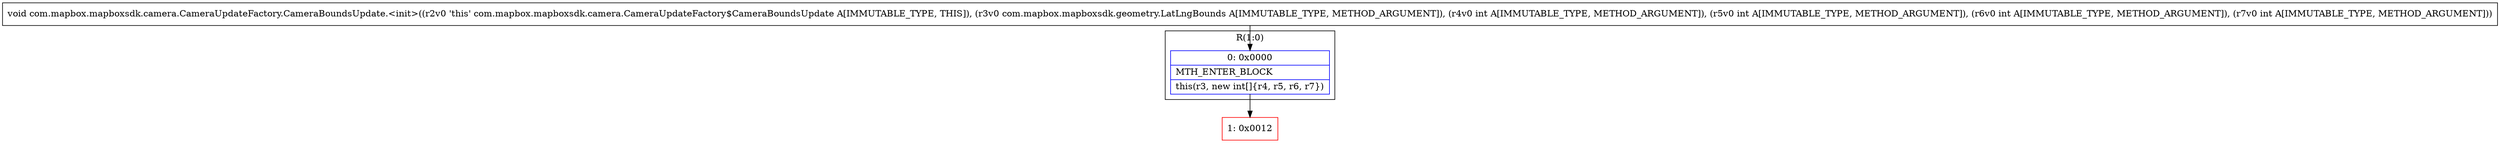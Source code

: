 digraph "CFG forcom.mapbox.mapboxsdk.camera.CameraUpdateFactory.CameraBoundsUpdate.\<init\>(Lcom\/mapbox\/mapboxsdk\/geometry\/LatLngBounds;IIII)V" {
subgraph cluster_Region_1634055573 {
label = "R(1:0)";
node [shape=record,color=blue];
Node_0 [shape=record,label="{0\:\ 0x0000|MTH_ENTER_BLOCK\l|this(r3, new int[]\{r4, r5, r6, r7\})\l}"];
}
Node_1 [shape=record,color=red,label="{1\:\ 0x0012}"];
MethodNode[shape=record,label="{void com.mapbox.mapboxsdk.camera.CameraUpdateFactory.CameraBoundsUpdate.\<init\>((r2v0 'this' com.mapbox.mapboxsdk.camera.CameraUpdateFactory$CameraBoundsUpdate A[IMMUTABLE_TYPE, THIS]), (r3v0 com.mapbox.mapboxsdk.geometry.LatLngBounds A[IMMUTABLE_TYPE, METHOD_ARGUMENT]), (r4v0 int A[IMMUTABLE_TYPE, METHOD_ARGUMENT]), (r5v0 int A[IMMUTABLE_TYPE, METHOD_ARGUMENT]), (r6v0 int A[IMMUTABLE_TYPE, METHOD_ARGUMENT]), (r7v0 int A[IMMUTABLE_TYPE, METHOD_ARGUMENT])) }"];
MethodNode -> Node_0;
Node_0 -> Node_1;
}

